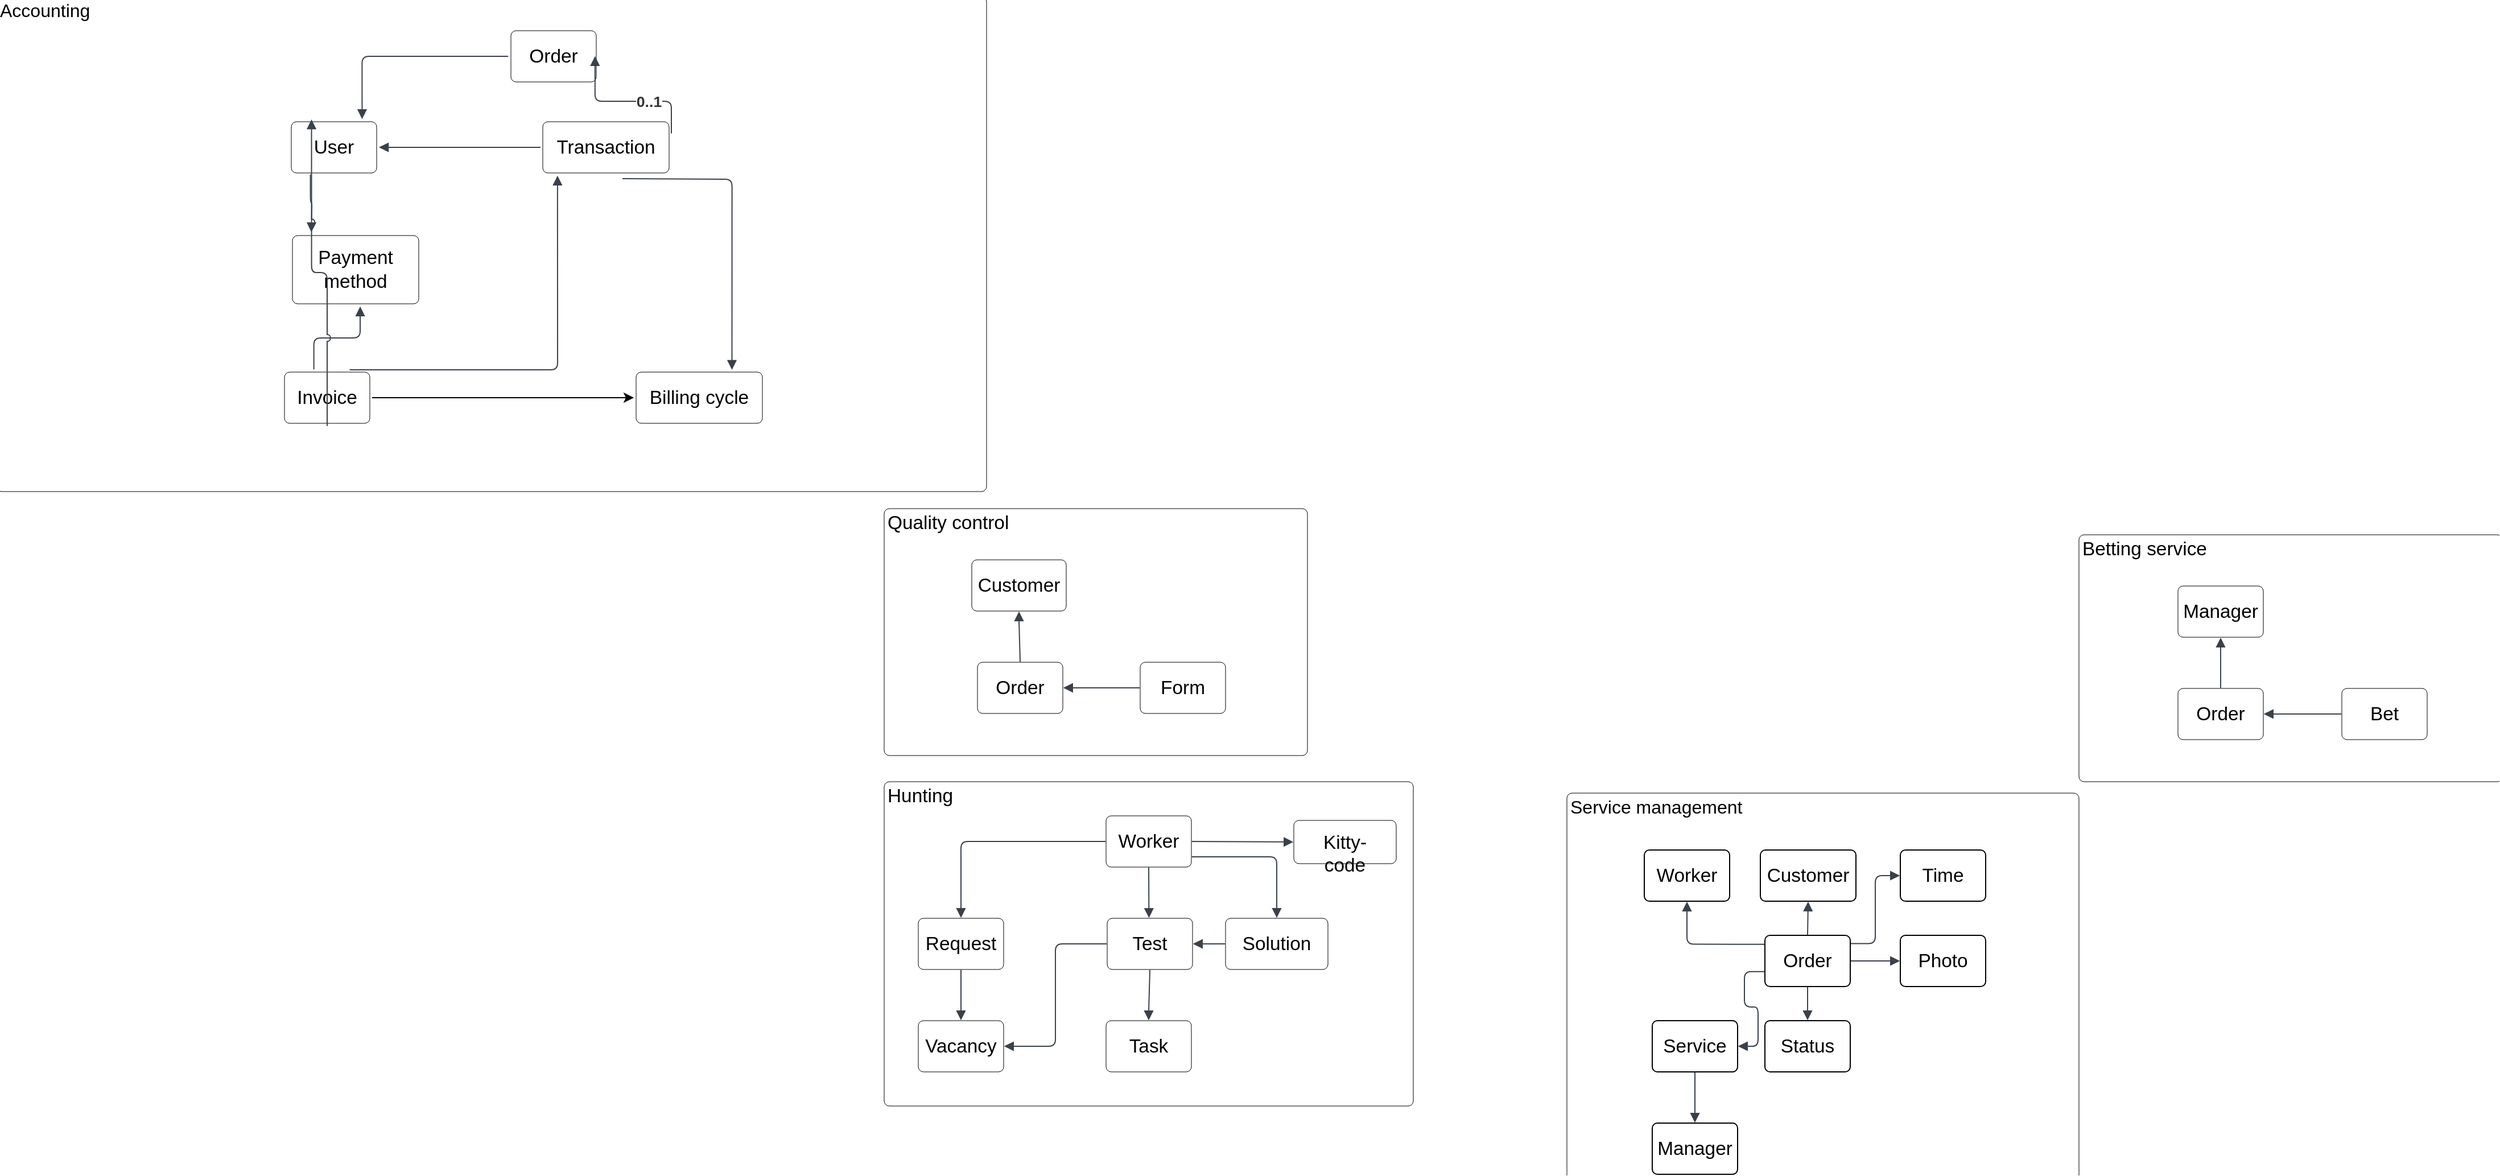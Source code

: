 <mxfile version="24.6.4" type="github">
  <diagram name="Страница — 1" id="Vhi82V8bUWfdWD9RBT1F">
    <mxGraphModel dx="3088" dy="1949" grid="1" gridSize="10" guides="1" tooltips="1" connect="1" arrows="1" fold="1" page="1" pageScale="1" pageWidth="827" pageHeight="1169" math="0" shadow="0">
      <root>
        <mxCell id="0" />
        <mxCell id="1" parent="0" />
        <mxCell id="N3wCrEwUKb1CmvZfM-gG-3" value="Accounting" style="html=1;overflow=block;blockSpacing=1;whiteSpace=wrap;fontSize=16;fontColor=default;align=left;spacing=3.8;verticalAlign=top;strokeColor=#000000;rounded=1;absoluteArcSize=1;arcSize=9;fillColor=none;strokeWidth=NaN;lucidId=yf5P64~TPSbk;perimeterSpacing=1;" vertex="1" parent="1">
          <mxGeometry x="-1500" y="-210" width="870" height="435" as="geometry" />
        </mxCell>
        <mxCell id="N3wCrEwUKb1CmvZfM-gG-4" value="User" style="html=1;overflow=block;blockSpacing=1;whiteSpace=wrap;fontSize=16.7;spacing=3.8;strokeColor=#000000;rounded=1;absoluteArcSize=1;arcSize=9;fillColor=none;strokeWidth=NaN;lucidId=dg5PYhCH7-BC;perimeterSpacing=2;" vertex="1" parent="1">
          <mxGeometry x="-1241" y="-100" width="75" height="45" as="geometry" />
        </mxCell>
        <mxCell id="N3wCrEwUKb1CmvZfM-gG-5" value="Order" style="html=1;overflow=block;blockSpacing=1;whiteSpace=wrap;fontSize=16.7;spacing=3.8;strokeColor=#000000;rounded=1;absoluteArcSize=1;arcSize=9;fillColor=none;strokeWidth=NaN;lucidId=ng5PO~K-ZG_9;perimeterSpacing=2;" vertex="1" parent="1">
          <mxGeometry x="-1048" y="-180" width="75" height="45" as="geometry" />
        </mxCell>
        <mxCell id="N3wCrEwUKb1CmvZfM-gG-6" value="Transaction" style="html=1;overflow=block;blockSpacing=1;whiteSpace=wrap;fontSize=16.7;spacing=3.8;strokeColor=#000000;rounded=1;absoluteArcSize=1;arcSize=9;fillColor=none;strokeWidth=NaN;lucidId=wg5Pu492cR7Y;perimeterSpacing=2;" vertex="1" parent="1">
          <mxGeometry x="-1020" y="-100" width="111" height="45" as="geometry" />
        </mxCell>
        <mxCell id="N3wCrEwUKb1CmvZfM-gG-7" value="Billing cycle" style="html=1;overflow=block;blockSpacing=1;whiteSpace=wrap;fontSize=16.7;spacing=3.8;strokeColor=#000000;rounded=1;absoluteArcSize=1;arcSize=9;fillColor=none;strokeWidth=NaN;lucidId=Rg5P2Ybpjdhp;perimeterSpacing=2;" vertex="1" parent="1">
          <mxGeometry x="-938" y="120" width="111" height="45" as="geometry" />
        </mxCell>
        <mxCell id="N3wCrEwUKb1CmvZfM-gG-8" value="" style="html=1;jettySize=18;whiteSpace=wrap;fontSize=13;strokeColor=#3a414a;strokeOpacity=100;strokeWidth=1;rounded=1;arcSize=12;startArrow=none;endArrow=block;endFill=1;exitX=-0.005;exitY=0.5;exitPerimeter=0;entryX=0.813;entryY=-0.008;entryPerimeter=0;lucidId=4h5PBjp146PA;jumpStyle=arc;edgeStyle=orthogonalEdgeStyle;" edge="1" parent="1" source="N3wCrEwUKb1CmvZfM-gG-5" target="N3wCrEwUKb1CmvZfM-gG-4">
          <mxGeometry width="100" height="100" relative="1" as="geometry" />
        </mxCell>
        <mxCell id="N3wCrEwUKb1CmvZfM-gG-9" value="" style="html=1;jettySize=18;whiteSpace=wrap;fontSize=13;strokeColor=#3a414a;strokeOpacity=100;strokeWidth=1;rounded=1;arcSize=12;startArrow=none;endArrow=block;endFill=1;exitX=0.75;exitY=0;entryX=0.13;entryY=1.008;entryPerimeter=0;lucidId=ai5P5nS4Q5je;exitDx=0;exitDy=0;jumpStyle=arc;edgeStyle=orthogonalEdgeStyle;" edge="1" parent="1" source="N3wCrEwUKb1CmvZfM-gG-14" target="N3wCrEwUKb1CmvZfM-gG-6">
          <mxGeometry width="100" height="100" relative="1" as="geometry" />
        </mxCell>
        <mxCell id="N3wCrEwUKb1CmvZfM-gG-10" value="" style="html=1;jettySize=18;whiteSpace=wrap;fontSize=13;strokeColor=#3a414a;strokeOpacity=100;strokeWidth=1;rounded=1;arcSize=12;startArrow=none;endArrow=block;endFill=1;lucidId=Ji5PU9JvgF-j;entryX=0.75;entryY=0;entryDx=0;entryDy=0;jumpStyle=arc;edgeStyle=orthogonalEdgeStyle;" edge="1" parent="1" target="N3wCrEwUKb1CmvZfM-gG-7">
          <mxGeometry width="100" height="100" relative="1" as="geometry">
            <mxPoint x="-950" y="-50" as="sourcePoint" />
            <mxPoint x="-981" y="110" as="targetPoint" />
          </mxGeometry>
        </mxCell>
        <mxCell id="N3wCrEwUKb1CmvZfM-gG-11" value="Payment method" style="html=1;overflow=block;blockSpacing=1;whiteSpace=wrap;fontSize=16.7;spacing=9;strokeColor=#000000;rounded=1;absoluteArcSize=1;arcSize=9;fillColor=none;strokeWidth=NaN;lucidId=tj5Pr1dxpHXY;perimeterSpacing=2;" vertex="1" parent="1">
          <mxGeometry x="-1240" width="111" height="60" as="geometry" />
        </mxCell>
        <mxCell id="N3wCrEwUKb1CmvZfM-gG-12" value="" style="html=1;jettySize=18;whiteSpace=wrap;fontSize=13;strokeColor=#3a414a;strokeOpacity=100;strokeWidth=1;rounded=1;arcSize=12;startArrow=none;endArrow=block;endFill=1;entryX=0.162;entryY=0.016;entryPerimeter=0;lucidId=Wj5P3DR6Qtuy;jumpStyle=arc;entryDx=0;entryDy=0;exitX=0.238;exitY=0.988;exitDx=0;exitDy=0;exitPerimeter=0;edgeStyle=orthogonalEdgeStyle;" edge="1" parent="1" source="N3wCrEwUKb1CmvZfM-gG-4">
          <mxGeometry width="100" height="100" relative="1" as="geometry">
            <mxPoint x="-1223" y="-41.99" as="sourcePoint" />
            <mxPoint x="-1223.37" y="-2.966" as="targetPoint" />
          </mxGeometry>
        </mxCell>
        <mxCell id="N3wCrEwUKb1CmvZfM-gG-13" value="" style="html=1;jettySize=18;whiteSpace=wrap;fontSize=13;strokeColor=#3a414a;strokeOpacity=100;strokeWidth=1;rounded=1;arcSize=12;startArrow=none;endArrow=block;endFill=1;exitX=0;exitY=0.5;lucidId=ap5PyZ79C-.D;exitDx=0;exitDy=0;jumpStyle=arc;edgeStyle=orthogonalEdgeStyle;" edge="1" parent="1" source="N3wCrEwUKb1CmvZfM-gG-6" target="N3wCrEwUKb1CmvZfM-gG-4">
          <mxGeometry width="100" height="100" relative="1" as="geometry">
            <mxPoint x="-1019.53" y="-102.442" as="sourcePoint" />
            <mxPoint x="-1157.005" y="-122.55" as="targetPoint" />
          </mxGeometry>
        </mxCell>
        <mxCell id="N3wCrEwUKb1CmvZfM-gG-14" value="Invoice" style="html=1;overflow=block;blockSpacing=1;whiteSpace=wrap;fontSize=16.7;spacing=3.8;strokeColor=#000000;rounded=1;absoluteArcSize=1;arcSize=9;fillColor=none;strokeWidth=NaN;lucidId=Dq5PisxAR_ck;perimeterSpacing=2;" vertex="1" parent="1">
          <mxGeometry x="-1247" y="120" width="75" height="45" as="geometry" />
        </mxCell>
        <mxCell id="N3wCrEwUKb1CmvZfM-gG-15" value="" style="html=1;jettySize=18;whiteSpace=wrap;fontSize=13;strokeColor=#3a414a;strokeOpacity=100;strokeWidth=1;rounded=1;arcSize=12;startArrow=none;endArrow=block;endFill=1;exitX=0.352;exitY=-0.008;exitPerimeter=0;entryX=0.535;entryY=1.006;entryPerimeter=0;lucidId=.x5PW2kQCzEA;jumpStyle=arc;edgeStyle=orthogonalEdgeStyle;" edge="1" parent="1" source="N3wCrEwUKb1CmvZfM-gG-14" target="N3wCrEwUKb1CmvZfM-gG-11">
          <mxGeometry width="100" height="100" relative="1" as="geometry" />
        </mxCell>
        <mxCell id="N3wCrEwUKb1CmvZfM-gG-17" value="" style="html=1;jettySize=18;whiteSpace=wrap;fontSize=13;strokeColor=#3a414a;strokeOpacity=100;strokeWidth=1;rounded=1;arcSize=12;startArrow=none;endArrow=block;endFill=1;lucidId=fT5P7doeCx1m;exitX=1;exitY=0.25;exitDx=0;exitDy=0;entryX=0.961;entryY=0.497;entryDx=0;entryDy=0;entryPerimeter=0;jumpStyle=arc;edgeStyle=orthogonalEdgeStyle;" edge="1" parent="1" source="N3wCrEwUKb1CmvZfM-gG-6" target="N3wCrEwUKb1CmvZfM-gG-5">
          <mxGeometry width="100" height="100" relative="1" as="geometry">
            <mxPoint x="-926" y="-60" as="sourcePoint" />
            <mxPoint x="-982" y="-160" as="targetPoint" />
          </mxGeometry>
        </mxCell>
        <mxCell id="N3wCrEwUKb1CmvZfM-gG-18" value="0..1" style="text;html=1;resizable=0;labelBackgroundColor=default;align=center;verticalAlign=middle;fontStyle=1;fontColor=#333333;fontSize=13.3;" vertex="1" parent="N3wCrEwUKb1CmvZfM-gG-17">
          <mxGeometry x="-0.284" relative="1" as="geometry" />
        </mxCell>
        <mxCell id="N3wCrEwUKb1CmvZfM-gG-19" value="" style="html=1;jettySize=18;whiteSpace=wrap;fontSize=13;strokeColor=#3a414a;strokeOpacity=100;strokeWidth=1;rounded=1;arcSize=12;startArrow=none;endArrow=block;endFill=1;exitX=0.5;exitY=1.008;exitPerimeter=0;entryX=0.25;entryY=0;lucidId=xY5PbA3kE44w;entryDx=0;entryDy=0;jumpStyle=arc;edgeStyle=orthogonalEdgeStyle;" edge="1" parent="1" source="N3wCrEwUKb1CmvZfM-gG-14" target="N3wCrEwUKb1CmvZfM-gG-4">
          <mxGeometry width="100" height="100" relative="1" as="geometry" />
        </mxCell>
        <mxCell id="N3wCrEwUKb1CmvZfM-gG-26" value="Hunting" style="html=1;overflow=block;blockSpacing=1;whiteSpace=wrap;fontSize=16.7;align=left;spacing=3.8;verticalAlign=top;strokeColor=#000000;rounded=1;absoluteArcSize=1;arcSize=9;fillColor=none;strokeWidth=NaN;lucidId=l42PjmtMiVCG;perimeterSpacing=0;" vertex="1" parent="1">
          <mxGeometry x="-720" y="480" width="465" height="285" as="geometry" />
        </mxCell>
        <mxCell id="N3wCrEwUKb1CmvZfM-gG-27" value="Worker" style="html=1;overflow=block;blockSpacing=1;whiteSpace=wrap;fontSize=16.7;spacing=3.8;strokeColor=#000000;rounded=1;absoluteArcSize=1;arcSize=9;fillColor=none;strokeWidth=NaN;lucidId=s62PfGirN0CT;perimeterSpacing=0;" vertex="1" parent="1">
          <mxGeometry x="-525" y="510" width="75" height="45" as="geometry" />
        </mxCell>
        <mxCell id="N3wCrEwUKb1CmvZfM-gG-28" value="Request" style="html=1;overflow=block;blockSpacing=1;whiteSpace=wrap;fontSize=16.7;spacing=3.8;strokeColor=#000000;rounded=1;absoluteArcSize=1;arcSize=9;fillColor=none;strokeWidth=NaN;lucidId=I82PDpUTOprz;perimeterSpacing=0;" vertex="1" parent="1">
          <mxGeometry x="-690" y="600" width="75" height="45" as="geometry" />
        </mxCell>
        <mxCell id="N3wCrEwUKb1CmvZfM-gG-29" value="Test" style="html=1;overflow=block;blockSpacing=1;whiteSpace=wrap;fontSize=16.7;spacing=3.8;strokeColor=#000000;rounded=1;absoluteArcSize=1;arcSize=9;fillColor=none;strokeWidth=NaN;lucidId=V82PbwM74RO7;perimeterSpacing=0;" vertex="1" parent="1">
          <mxGeometry x="-524" y="600" width="75" height="45" as="geometry" />
        </mxCell>
        <mxCell id="N3wCrEwUKb1CmvZfM-gG-30" value="Task" style="html=1;overflow=block;blockSpacing=1;whiteSpace=wrap;fontSize=16.7;spacing=3.8;strokeColor=#000000;rounded=1;absoluteArcSize=1;arcSize=9;fillColor=none;strokeWidth=NaN;lucidId=382PJ2akRjdy;perimeterSpacing=0;" vertex="1" parent="1">
          <mxGeometry x="-525" y="690" width="75" height="45" as="geometry" />
        </mxCell>
        <mxCell id="N3wCrEwUKb1CmvZfM-gG-31" value="Vacancy" style="html=1;overflow=block;blockSpacing=1;whiteSpace=wrap;fontSize=16.7;spacing=3.8;strokeColor=#000000;rounded=1;absoluteArcSize=1;arcSize=9;fillColor=none;strokeWidth=NaN;lucidId=Q-2Pq2TAk5bR;perimeterSpacing=0;" vertex="1" parent="1">
          <mxGeometry x="-690" y="690" width="75" height="45" as="geometry" />
        </mxCell>
        <mxCell id="N3wCrEwUKb1CmvZfM-gG-32" value="" style="html=1;jettySize=18;whiteSpace=wrap;fontSize=13;strokeColor=#3a414a;strokeOpacity=100;strokeWidth=1;rounded=1;arcSize=12;startArrow=none;endArrow=block;endFill=1;exitX=0.5;exitY=1.008;exitPerimeter=0;entryX=0.5;entryY=-0.008;entryPerimeter=0;lucidId=8-2PZUt9vgWF;jumpStyle=arc;edgeStyle=orthogonalEdgeStyle;" edge="1" parent="1" source="N3wCrEwUKb1CmvZfM-gG-29" target="N3wCrEwUKb1CmvZfM-gG-30">
          <mxGeometry width="100" height="100" relative="1" as="geometry" />
        </mxCell>
        <mxCell id="N3wCrEwUKb1CmvZfM-gG-33" value="" style="html=1;jettySize=18;whiteSpace=wrap;fontSize=13;strokeColor=#3a414a;strokeOpacity=100;strokeWidth=1;rounded=1;arcSize=12;startArrow=none;endArrow=block;endFill=1;exitX=-0.005;exitY=0.5;exitPerimeter=0;entryX=0.5;entryY=-0.008;entryPerimeter=0;lucidId=jO3PHDJK-mUh;jumpStyle=arc;edgeStyle=orthogonalEdgeStyle;" edge="1" parent="1" source="N3wCrEwUKb1CmvZfM-gG-27" target="N3wCrEwUKb1CmvZfM-gG-28">
          <mxGeometry width="100" height="100" relative="1" as="geometry" />
        </mxCell>
        <mxCell id="N3wCrEwUKb1CmvZfM-gG-34" value="" style="html=1;jettySize=18;whiteSpace=wrap;fontSize=13;strokeColor=#3a414a;strokeOpacity=100;strokeWidth=1;rounded=1;arcSize=12;startArrow=none;endArrow=block;endFill=1;exitX=0.5;exitY=1.008;exitPerimeter=0;entryX=0.49;entryY=-0.008;entryPerimeter=0;lucidId=ob4PgtfMcVV9;jumpStyle=arc;edgeStyle=orthogonalEdgeStyle;" edge="1" parent="1" source="N3wCrEwUKb1CmvZfM-gG-27" target="N3wCrEwUKb1CmvZfM-gG-29">
          <mxGeometry width="100" height="100" relative="1" as="geometry" />
        </mxCell>
        <mxCell id="N3wCrEwUKb1CmvZfM-gG-35" value="" style="html=1;jettySize=18;whiteSpace=wrap;fontSize=13;strokeColor=#3a414a;strokeOpacity=100;strokeWidth=1;rounded=1;arcSize=12;startArrow=none;endArrow=block;endFill=1;exitX=0.5;exitY=1.008;exitPerimeter=0;entryX=0.5;entryY=-0.008;entryPerimeter=0;lucidId=Rb4Pv-Y.siE~;jumpStyle=arc;edgeStyle=orthogonalEdgeStyle;" edge="1" parent="1" source="N3wCrEwUKb1CmvZfM-gG-28" target="N3wCrEwUKb1CmvZfM-gG-31">
          <mxGeometry width="100" height="100" relative="1" as="geometry" />
        </mxCell>
        <mxCell id="N3wCrEwUKb1CmvZfM-gG-36" value="" style="html=1;jettySize=18;whiteSpace=wrap;fontSize=13;strokeColor=#3a414a;strokeOpacity=100;strokeWidth=1;rounded=1;arcSize=12;startArrow=none;endArrow=block;endFill=1;exitX=-0.005;exitY=0.5;exitPerimeter=0;entryX=1.005;entryY=0.5;entryPerimeter=0;lucidId=.b4PsZux0tsy;jumpStyle=arc;edgeStyle=orthogonalEdgeStyle;" edge="1" parent="1" source="N3wCrEwUKb1CmvZfM-gG-29" target="N3wCrEwUKb1CmvZfM-gG-31">
          <mxGeometry width="100" height="100" relative="1" as="geometry" />
        </mxCell>
        <mxCell id="N3wCrEwUKb1CmvZfM-gG-37" value="Solution" style="html=1;overflow=block;blockSpacing=1;whiteSpace=wrap;fontSize=16.7;spacing=9;strokeColor=#000000;rounded=1;absoluteArcSize=1;arcSize=9;fillColor=none;strokeWidth=NaN;lucidId=Nc4PtOgx13py;perimeterSpacing=0;" vertex="1" parent="1">
          <mxGeometry x="-420" y="600" width="90" height="45" as="geometry" />
        </mxCell>
        <mxCell id="N3wCrEwUKb1CmvZfM-gG-38" value="" style="html=1;jettySize=18;whiteSpace=wrap;fontSize=13;strokeColor=#3a414a;strokeOpacity=100;strokeWidth=1;rounded=1;arcSize=12;startArrow=none;endArrow=block;endFill=1;exitX=1.005;exitY=0.8;exitPerimeter=0;entryX=0.5;entryY=-0.008;entryPerimeter=0;lucidId=ud4PABv9UJ2s;jumpStyle=arc;edgeStyle=orthogonalEdgeStyle;" edge="1" parent="1" source="N3wCrEwUKb1CmvZfM-gG-27" target="N3wCrEwUKb1CmvZfM-gG-37">
          <mxGeometry width="100" height="100" relative="1" as="geometry" />
        </mxCell>
        <mxCell id="N3wCrEwUKb1CmvZfM-gG-39" value="" style="html=1;jettySize=18;whiteSpace=wrap;fontSize=13;strokeColor=#3a414a;strokeOpacity=100;strokeWidth=1;rounded=1;arcSize=12;startArrow=none;endArrow=block;endFill=1;exitX=-0.004;exitY=0.5;exitPerimeter=0;entryX=1.005;entryY=0.5;entryPerimeter=0;lucidId=Ad4PVIdrc0JD;jumpStyle=arc;edgeStyle=orthogonalEdgeStyle;" edge="1" parent="1" source="N3wCrEwUKb1CmvZfM-gG-37" target="N3wCrEwUKb1CmvZfM-gG-29">
          <mxGeometry width="100" height="100" relative="1" as="geometry" />
        </mxCell>
        <mxCell id="N3wCrEwUKb1CmvZfM-gG-40" value="Kitty-code" style="html=1;overflow=block;blockSpacing=1;whiteSpace=wrap;fontSize=16.7;spacing=9;strokeColor=#000000;rounded=1;absoluteArcSize=1;arcSize=9;fillColor=none;strokeWidth=NaN;lucidId=1d4P2Kr526MV;perimeterSpacing=0;" vertex="1" parent="1">
          <mxGeometry x="-360" y="514" width="90" height="38" as="geometry" />
        </mxCell>
        <mxCell id="N3wCrEwUKb1CmvZfM-gG-41" value="" style="html=1;jettySize=18;whiteSpace=wrap;fontSize=13;strokeColor=#3a414a;strokeOpacity=100;strokeWidth=1;rounded=1;arcSize=12;startArrow=none;endArrow=block;endFill=1;exitX=1.005;exitY=0.5;exitPerimeter=0;entryX=-0.004;entryY=0.5;entryPerimeter=0;lucidId=Nf4P1I0yH_I7;jumpStyle=arc;edgeStyle=orthogonalEdgeStyle;" edge="1" parent="1" source="N3wCrEwUKb1CmvZfM-gG-27" target="N3wCrEwUKb1CmvZfM-gG-40">
          <mxGeometry width="100" height="100" relative="1" as="geometry" />
        </mxCell>
        <mxCell id="N3wCrEwUKb1CmvZfM-gG-42" value="Quality control" style="html=1;overflow=block;blockSpacing=1;whiteSpace=wrap;fontSize=16.7;align=left;spacing=3.8;verticalAlign=top;strokeColor=#000000;rounded=1;absoluteArcSize=1;arcSize=9;fillColor=none;strokeWidth=NaN;lucidId=uw4PtmyCs-oK;" vertex="1" parent="1">
          <mxGeometry x="-720" y="240" width="372" height="217" as="geometry" />
        </mxCell>
        <mxCell id="N3wCrEwUKb1CmvZfM-gG-43" value="Customer" style="html=1;overflow=block;blockSpacing=1;whiteSpace=wrap;fontSize=16.7;spacing=3.8;strokeColor=#000000;rounded=1;absoluteArcSize=1;arcSize=9;fillColor=none;strokeWidth=NaN;lucidId=ww4P0zrw1f8I;" vertex="1" parent="1">
          <mxGeometry x="-643" y="285" width="83" height="45" as="geometry" />
        </mxCell>
        <mxCell id="N3wCrEwUKb1CmvZfM-gG-44" value="Order" style="html=1;overflow=block;blockSpacing=1;whiteSpace=wrap;fontSize=16.7;spacing=3.8;strokeColor=#000000;rounded=1;absoluteArcSize=1;arcSize=9;fillColor=none;strokeWidth=NaN;lucidId=Ew4PJMuAOCHL;" vertex="1" parent="1">
          <mxGeometry x="-638" y="375" width="75" height="45" as="geometry" />
        </mxCell>
        <mxCell id="N3wCrEwUKb1CmvZfM-gG-45" value="Form" style="html=1;overflow=block;blockSpacing=1;whiteSpace=wrap;fontSize=16.7;spacing=3.8;strokeColor=#000000;rounded=1;absoluteArcSize=1;arcSize=9;fillColor=none;strokeWidth=NaN;lucidId=6x4PPtLgDXEe;" vertex="1" parent="1">
          <mxGeometry x="-495" y="375" width="75" height="45" as="geometry" />
        </mxCell>
        <mxCell id="N3wCrEwUKb1CmvZfM-gG-46" value="" style="html=1;jettySize=18;whiteSpace=wrap;fontSize=13;strokeColor=#3a414a;strokeOpacity=100;strokeWidth=1;rounded=1;arcSize=12;startArrow=none;endArrow=block;endFill=1;exitX=-0.005;exitY=0.5;exitPerimeter=0;entryX=1.005;entryY=0.5;entryPerimeter=0;lucidId=AD4PNXMwUM54;jumpStyle=arc;edgeStyle=orthogonalEdgeStyle;" edge="1" parent="1" source="N3wCrEwUKb1CmvZfM-gG-45" target="N3wCrEwUKb1CmvZfM-gG-44">
          <mxGeometry width="100" height="100" relative="1" as="geometry" />
        </mxCell>
        <mxCell id="N3wCrEwUKb1CmvZfM-gG-47" value="" style="html=1;jettySize=18;whiteSpace=wrap;fontSize=13;strokeColor=#3a414a;strokeOpacity=100;strokeWidth=1;rounded=1;arcSize=12;startArrow=none;endArrow=block;endFill=1;exitX=0.5;exitY=-0.008;exitPerimeter=0;entryX=0.5;entryY=1.008;entryPerimeter=0;lucidId=LD4PZojee_F~;jumpStyle=arc;edgeStyle=orthogonalEdgeStyle;" edge="1" parent="1" source="N3wCrEwUKb1CmvZfM-gG-44" target="N3wCrEwUKb1CmvZfM-gG-43">
          <mxGeometry width="100" height="100" relative="1" as="geometry" />
        </mxCell>
        <mxCell id="N3wCrEwUKb1CmvZfM-gG-48" value="Betting service" style="html=1;overflow=block;blockSpacing=1;whiteSpace=wrap;fontSize=16.7;align=left;spacing=3.8;verticalAlign=top;strokeColor=#000000;rounded=1;absoluteArcSize=1;arcSize=9;fillColor=none;strokeWidth=NaN;lucidId=6T4P98csuthG;" vertex="1" parent="1">
          <mxGeometry x="330" y="263" width="372" height="217" as="geometry" />
        </mxCell>
        <mxCell id="N3wCrEwUKb1CmvZfM-gG-49" value="Manager" style="html=1;overflow=block;blockSpacing=1;whiteSpace=wrap;fontSize=16.7;spacing=3.8;strokeColor=#000000;rounded=1;absoluteArcSize=1;arcSize=9;fillColor=none;strokeWidth=NaN;lucidId=6T4PhytsOorN;" vertex="1" parent="1">
          <mxGeometry x="417" y="308" width="75" height="45" as="geometry" />
        </mxCell>
        <mxCell id="N3wCrEwUKb1CmvZfM-gG-50" value="Order" style="html=1;overflow=block;blockSpacing=1;whiteSpace=wrap;fontSize=16.7;spacing=3.8;strokeColor=#000000;rounded=1;absoluteArcSize=1;arcSize=9;fillColor=none;strokeWidth=NaN;lucidId=6T4P~ZG_LZ0E;" vertex="1" parent="1">
          <mxGeometry x="417" y="398" width="75" height="45" as="geometry" />
        </mxCell>
        <mxCell id="N3wCrEwUKb1CmvZfM-gG-51" value="Bet" style="html=1;overflow=block;blockSpacing=1;whiteSpace=wrap;fontSize=16.7;spacing=3.8;strokeColor=#000000;rounded=1;absoluteArcSize=1;arcSize=9;fillColor=none;strokeWidth=NaN;lucidId=6T4PoXPNLJK.;" vertex="1" parent="1">
          <mxGeometry x="561" y="398" width="75" height="45" as="geometry" />
        </mxCell>
        <mxCell id="N3wCrEwUKb1CmvZfM-gG-52" value="" style="html=1;jettySize=18;whiteSpace=wrap;fontSize=13;strokeColor=#3a414a;strokeOpacity=100;strokeWidth=1;rounded=1;arcSize=12;startArrow=none;endArrow=block;endFill=1;exitX=-0.005;exitY=0.5;exitPerimeter=0;entryX=1.005;entryY=0.5;entryPerimeter=0;lucidId=6T4PXGEAc0fg;jumpStyle=arc;edgeStyle=orthogonalEdgeStyle;" edge="1" parent="1" source="N3wCrEwUKb1CmvZfM-gG-51" target="N3wCrEwUKb1CmvZfM-gG-50">
          <mxGeometry width="100" height="100" relative="1" as="geometry" />
        </mxCell>
        <mxCell id="N3wCrEwUKb1CmvZfM-gG-53" value="" style="html=1;jettySize=18;whiteSpace=wrap;fontSize=13;strokeColor=#3a414a;strokeOpacity=100;strokeWidth=1;rounded=1;arcSize=12;startArrow=none;endArrow=block;endFill=1;exitX=0.5;exitY=-0.008;exitPerimeter=0;entryX=0.5;entryY=1.008;entryPerimeter=0;lucidId=6T4PrulPch8R;jumpStyle=arc;edgeStyle=orthogonalEdgeStyle;" edge="1" parent="1" source="N3wCrEwUKb1CmvZfM-gG-50" target="N3wCrEwUKb1CmvZfM-gG-49">
          <mxGeometry width="100" height="100" relative="1" as="geometry" />
        </mxCell>
        <mxCell id="N3wCrEwUKb1CmvZfM-gG-54" value="Service management" style="html=1;overflow=block;blockSpacing=1;whiteSpace=wrap;fontSize=16;align=left;spacing=3.8;verticalAlign=top;strokeColor=#000000;rounded=1;absoluteArcSize=1;arcSize=9;fillColor=none;strokeWidth=NaN;lucidId=9ZwRXWtkimyL;" vertex="1" parent="1">
          <mxGeometry x="-120" y="490" width="450" height="375" as="geometry" />
        </mxCell>
        <mxCell id="N3wCrEwUKb1CmvZfM-gG-55" value="Customer" style="html=1;overflow=block;blockSpacing=1;whiteSpace=wrap;fontSize=16.7;spacing=3.8;strokeColor=#000000;rounded=1;absoluteArcSize=1;arcSize=9;fillColor=none;strokeWidth=1;lucidId=9ZwRHPF51pbP;" vertex="1" parent="1">
          <mxGeometry x="50" y="540" width="84" height="45" as="geometry" />
        </mxCell>
        <mxCell id="N3wCrEwUKb1CmvZfM-gG-56" value="Order" style="html=1;overflow=block;blockSpacing=1;whiteSpace=wrap;fontSize=16.7;spacing=3.8;strokeColor=#000000;rounded=1;absoluteArcSize=1;arcSize=9;fillColor=none;strokeWidth=1;lucidId=9ZwRrGc0R-JS;" vertex="1" parent="1">
          <mxGeometry x="54" y="615" width="75" height="45" as="geometry" />
        </mxCell>
        <mxCell id="N3wCrEwUKb1CmvZfM-gG-57" value="Service" style="html=1;overflow=block;blockSpacing=1;whiteSpace=wrap;fontSize=16.7;spacing=3.8;strokeColor=#000000;rounded=1;absoluteArcSize=1;arcSize=9;fillColor=none;strokeWidth=1;lucidId=9ZwRpI~01.Vl;" vertex="1" parent="1">
          <mxGeometry x="-45" y="690" width="75" height="45" as="geometry" />
        </mxCell>
        <mxCell id="N3wCrEwUKb1CmvZfM-gG-58" value="" style="html=1;jettySize=18;whiteSpace=wrap;fontSize=13;strokeColor=#3a414a;strokeOpacity=100;strokeWidth=1;rounded=1;arcSize=12;startArrow=none;endArrow=block;endFill=1;exitX=1.005;exitY=0.161;exitPerimeter=0;entryX=-0.005;entryY=0.5;entryPerimeter=0;lucidId=9ZwRf812KFUH;jumpStyle=arc;edgeStyle=orthogonalEdgeStyle;" edge="1" parent="1" source="N3wCrEwUKb1CmvZfM-gG-56" target="N3wCrEwUKb1CmvZfM-gG-59">
          <mxGeometry width="100" height="100" relative="1" as="geometry" />
        </mxCell>
        <mxCell id="N3wCrEwUKb1CmvZfM-gG-59" value="Time" style="html=1;overflow=block;blockSpacing=1;whiteSpace=wrap;fontSize=16.7;spacing=3.8;strokeColor=#000000;rounded=1;absoluteArcSize=1;arcSize=9;fillColor=none;strokeWidth=1;lucidId=9ZwRBji5jdG2;" vertex="1" parent="1">
          <mxGeometry x="173" y="540" width="75" height="45" as="geometry" />
        </mxCell>
        <mxCell id="N3wCrEwUKb1CmvZfM-gG-60" value="" style="html=1;jettySize=18;whiteSpace=wrap;fontSize=13;strokeColor=#3a414a;strokeOpacity=100;strokeWidth=1;rounded=1;arcSize=12;startArrow=none;endArrow=block;endFill=1;exitX=0.5;exitY=-0.008;exitPerimeter=0;entryX=0.5;entryY=1.008;entryPerimeter=0;lucidId=9ZwRj6qNvoWL;jumpStyle=arc;edgeStyle=orthogonalEdgeStyle;" edge="1" parent="1" source="N3wCrEwUKb1CmvZfM-gG-56" target="N3wCrEwUKb1CmvZfM-gG-55">
          <mxGeometry width="100" height="100" relative="1" as="geometry" />
        </mxCell>
        <mxCell id="N3wCrEwUKb1CmvZfM-gG-61" value="" style="html=1;jettySize=18;whiteSpace=wrap;fontSize=13;strokeColor=#3a414a;strokeOpacity=100;strokeWidth=1;rounded=1;arcSize=12;startArrow=none;endArrow=block;endFill=1;exitX=-0.005;exitY=0.709;exitPerimeter=0;entryX=1.005;entryY=0.5;entryPerimeter=0;lucidId=9ZwRiV~Ir5wI;jumpStyle=arc;edgeStyle=orthogonalEdgeStyle;" edge="1" parent="1" source="N3wCrEwUKb1CmvZfM-gG-56" target="N3wCrEwUKb1CmvZfM-gG-57">
          <mxGeometry width="100" height="100" relative="1" as="geometry" />
        </mxCell>
        <mxCell id="N3wCrEwUKb1CmvZfM-gG-62" value="" style="html=1;jettySize=18;whiteSpace=wrap;fontSize=13;strokeColor=#3a414a;strokeOpacity=100;strokeWidth=1;rounded=1;arcSize=12;startArrow=none;endArrow=block;endFill=1;exitX=0.5;exitY=1.008;exitPerimeter=0;entryX=0.5;entryY=-0.008;entryPerimeter=0;lucidId=9ZwRB5Wv4R5x;jumpStyle=arc;edgeStyle=orthogonalEdgeStyle;" edge="1" parent="1" source="N3wCrEwUKb1CmvZfM-gG-56" target="N3wCrEwUKb1CmvZfM-gG-63">
          <mxGeometry width="100" height="100" relative="1" as="geometry" />
        </mxCell>
        <mxCell id="N3wCrEwUKb1CmvZfM-gG-63" value="Status" style="html=1;overflow=block;blockSpacing=1;whiteSpace=wrap;fontSize=16.7;spacing=3.8;strokeColor=#000000;rounded=1;absoluteArcSize=1;arcSize=9;fillColor=none;strokeWidth=1;lucidId=9ZwRnkuQvt8.;" vertex="1" parent="1">
          <mxGeometry x="54" y="690" width="75" height="45" as="geometry" />
        </mxCell>
        <mxCell id="N3wCrEwUKb1CmvZfM-gG-64" value="Photo" style="html=1;overflow=block;blockSpacing=1;whiteSpace=wrap;fontSize=16.7;spacing=3.8;strokeColor=#000000;rounded=1;absoluteArcSize=1;arcSize=9;fillColor=none;strokeWidth=1;lucidId=9ZwRKIvJ67ie;" vertex="1" parent="1">
          <mxGeometry x="173" y="615" width="75" height="45" as="geometry" />
        </mxCell>
        <mxCell id="N3wCrEwUKb1CmvZfM-gG-65" value="" style="html=1;jettySize=18;whiteSpace=wrap;fontSize=13;strokeColor=#3a414a;strokeOpacity=100;strokeWidth=1;rounded=1;arcSize=12;startArrow=none;endArrow=block;endFill=1;exitX=1.005;exitY=0.5;exitPerimeter=0;entryX=-0.005;entryY=0.5;entryPerimeter=0;lucidId=9ZwRJMSwoMQU;jumpStyle=arc;edgeStyle=orthogonalEdgeStyle;" edge="1" parent="1" source="N3wCrEwUKb1CmvZfM-gG-56" target="N3wCrEwUKb1CmvZfM-gG-64">
          <mxGeometry width="100" height="100" relative="1" as="geometry" />
        </mxCell>
        <mxCell id="N3wCrEwUKb1CmvZfM-gG-66" value="Worker" style="html=1;overflow=block;blockSpacing=1;whiteSpace=wrap;fontSize=16.7;spacing=3.8;strokeColor=#000000;rounded=1;absoluteArcSize=1;arcSize=9;fillColor=none;strokeWidth=1;lucidId=e2wRWxavCnoh;" vertex="1" parent="1">
          <mxGeometry x="-52" y="540" width="75" height="45" as="geometry" />
        </mxCell>
        <mxCell id="N3wCrEwUKb1CmvZfM-gG-67" value="" style="html=1;jettySize=18;whiteSpace=wrap;fontSize=13;strokeColor=#3a414a;strokeOpacity=100;strokeWidth=1;rounded=1;arcSize=12;startArrow=none;endArrow=block;endFill=1;exitX=-0.005;exitY=0.174;exitPerimeter=0;entryX=0.5;entryY=1.008;entryPerimeter=0;lucidId=q2wR~fSBB9I4;jumpStyle=arc;edgeStyle=orthogonalEdgeStyle;" edge="1" parent="1" source="N3wCrEwUKb1CmvZfM-gG-56" target="N3wCrEwUKb1CmvZfM-gG-66">
          <mxGeometry width="100" height="100" relative="1" as="geometry" />
        </mxCell>
        <mxCell id="N3wCrEwUKb1CmvZfM-gG-68" value="Manager" style="html=1;overflow=block;blockSpacing=1;whiteSpace=wrap;fontSize=16.7;spacing=3.8;strokeColor=#000000;rounded=1;absoluteArcSize=1;arcSize=9;fillColor=none;strokeWidth=1;lucidId=76wRgP8Nyy11;" vertex="1" parent="1">
          <mxGeometry x="-45" y="780" width="75" height="45" as="geometry" />
        </mxCell>
        <mxCell id="N3wCrEwUKb1CmvZfM-gG-69" value="" style="html=1;jettySize=18;whiteSpace=wrap;fontSize=13;strokeColor=#3a414a;strokeOpacity=100;strokeWidth=1;rounded=1;arcSize=12;startArrow=none;endArrow=block;endFill=1;exitX=0.5;exitY=1.008;exitPerimeter=0;entryX=0.5;entryY=-0.008;entryPerimeter=0;lucidId=k7wRVy.tnFM6;jumpStyle=arc;edgeStyle=orthogonalEdgeStyle;" edge="1" parent="1" source="N3wCrEwUKb1CmvZfM-gG-57" target="N3wCrEwUKb1CmvZfM-gG-68">
          <mxGeometry width="100" height="100" relative="1" as="geometry" />
        </mxCell>
        <mxCell id="N3wCrEwUKb1CmvZfM-gG-76" value="" style="endArrow=classic;html=1;rounded=0;jumpStyle=arc;exitX=1;exitY=0.5;exitDx=0;exitDy=0;entryX=0;entryY=0.5;entryDx=0;entryDy=0;strokeWidth=1;edgeStyle=orthogonalEdgeStyle;" edge="1" parent="1" source="N3wCrEwUKb1CmvZfM-gG-14" target="N3wCrEwUKb1CmvZfM-gG-7">
          <mxGeometry width="50" height="50" relative="1" as="geometry">
            <mxPoint x="-1070" y="180" as="sourcePoint" />
            <mxPoint x="-1020" y="130" as="targetPoint" />
          </mxGeometry>
        </mxCell>
      </root>
    </mxGraphModel>
  </diagram>
</mxfile>
